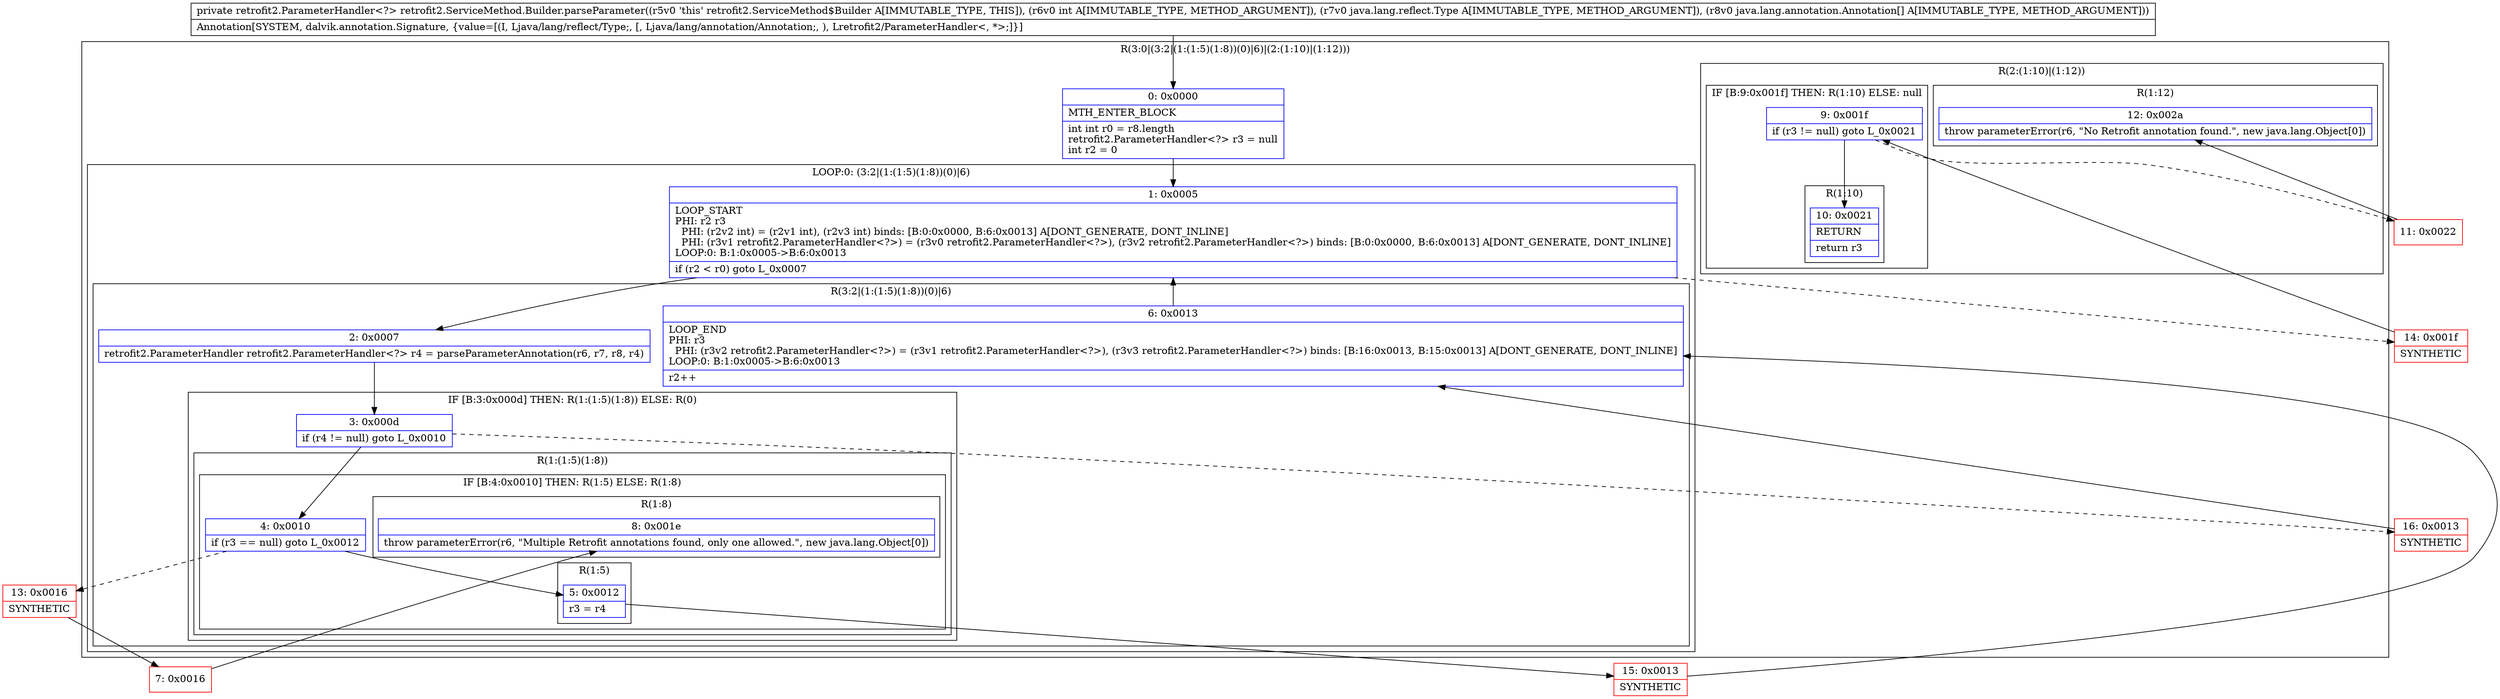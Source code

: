 digraph "CFG forretrofit2.ServiceMethod.Builder.parseParameter(ILjava\/lang\/reflect\/Type;[Ljava\/lang\/annotation\/Annotation;)Lretrofit2\/ParameterHandler;" {
subgraph cluster_Region_463036540 {
label = "R(3:0|(3:2|(1:(1:5)(1:8))(0)|6)|(2:(1:10)|(1:12)))";
node [shape=record,color=blue];
Node_0 [shape=record,label="{0\:\ 0x0000|MTH_ENTER_BLOCK\l|int int r0 = r8.length\lretrofit2.ParameterHandler\<?\> r3 = null\lint r2 = 0\l}"];
subgraph cluster_LoopRegion_796341604 {
label = "LOOP:0: (3:2|(1:(1:5)(1:8))(0)|6)";
node [shape=record,color=blue];
Node_1 [shape=record,label="{1\:\ 0x0005|LOOP_START\lPHI: r2 r3 \l  PHI: (r2v2 int) = (r2v1 int), (r2v3 int) binds: [B:0:0x0000, B:6:0x0013] A[DONT_GENERATE, DONT_INLINE]\l  PHI: (r3v1 retrofit2.ParameterHandler\<?\>) = (r3v0 retrofit2.ParameterHandler\<?\>), (r3v2 retrofit2.ParameterHandler\<?\>) binds: [B:0:0x0000, B:6:0x0013] A[DONT_GENERATE, DONT_INLINE]\lLOOP:0: B:1:0x0005\-\>B:6:0x0013\l|if (r2 \< r0) goto L_0x0007\l}"];
subgraph cluster_Region_1535326903 {
label = "R(3:2|(1:(1:5)(1:8))(0)|6)";
node [shape=record,color=blue];
Node_2 [shape=record,label="{2\:\ 0x0007|retrofit2.ParameterHandler retrofit2.ParameterHandler\<?\> r4 = parseParameterAnnotation(r6, r7, r8, r4)\l}"];
subgraph cluster_IfRegion_274541601 {
label = "IF [B:3:0x000d] THEN: R(1:(1:5)(1:8)) ELSE: R(0)";
node [shape=record,color=blue];
Node_3 [shape=record,label="{3\:\ 0x000d|if (r4 != null) goto L_0x0010\l}"];
subgraph cluster_Region_775233767 {
label = "R(1:(1:5)(1:8))";
node [shape=record,color=blue];
subgraph cluster_IfRegion_1490188526 {
label = "IF [B:4:0x0010] THEN: R(1:5) ELSE: R(1:8)";
node [shape=record,color=blue];
Node_4 [shape=record,label="{4\:\ 0x0010|if (r3 == null) goto L_0x0012\l}"];
subgraph cluster_Region_1314988034 {
label = "R(1:5)";
node [shape=record,color=blue];
Node_5 [shape=record,label="{5\:\ 0x0012|r3 = r4\l}"];
}
subgraph cluster_Region_382332941 {
label = "R(1:8)";
node [shape=record,color=blue];
Node_8 [shape=record,label="{8\:\ 0x001e|throw parameterError(r6, \"Multiple Retrofit annotations found, only one allowed.\", new java.lang.Object[0])\l}"];
}
}
}
subgraph cluster_Region_1144911203 {
label = "R(0)";
node [shape=record,color=blue];
}
}
Node_6 [shape=record,label="{6\:\ 0x0013|LOOP_END\lPHI: r3 \l  PHI: (r3v2 retrofit2.ParameterHandler\<?\>) = (r3v1 retrofit2.ParameterHandler\<?\>), (r3v3 retrofit2.ParameterHandler\<?\>) binds: [B:16:0x0013, B:15:0x0013] A[DONT_GENERATE, DONT_INLINE]\lLOOP:0: B:1:0x0005\-\>B:6:0x0013\l|r2++\l}"];
}
}
subgraph cluster_Region_1383539861 {
label = "R(2:(1:10)|(1:12))";
node [shape=record,color=blue];
subgraph cluster_IfRegion_1290759024 {
label = "IF [B:9:0x001f] THEN: R(1:10) ELSE: null";
node [shape=record,color=blue];
Node_9 [shape=record,label="{9\:\ 0x001f|if (r3 != null) goto L_0x0021\l}"];
subgraph cluster_Region_480602129 {
label = "R(1:10)";
node [shape=record,color=blue];
Node_10 [shape=record,label="{10\:\ 0x0021|RETURN\l|return r3\l}"];
}
}
subgraph cluster_Region_1438778404 {
label = "R(1:12)";
node [shape=record,color=blue];
Node_12 [shape=record,label="{12\:\ 0x002a|throw parameterError(r6, \"No Retrofit annotation found.\", new java.lang.Object[0])\l}"];
}
}
}
Node_7 [shape=record,color=red,label="{7\:\ 0x0016}"];
Node_11 [shape=record,color=red,label="{11\:\ 0x0022}"];
Node_13 [shape=record,color=red,label="{13\:\ 0x0016|SYNTHETIC\l}"];
Node_14 [shape=record,color=red,label="{14\:\ 0x001f|SYNTHETIC\l}"];
Node_15 [shape=record,color=red,label="{15\:\ 0x0013|SYNTHETIC\l}"];
Node_16 [shape=record,color=red,label="{16\:\ 0x0013|SYNTHETIC\l}"];
MethodNode[shape=record,label="{private retrofit2.ParameterHandler\<?\> retrofit2.ServiceMethod.Builder.parseParameter((r5v0 'this' retrofit2.ServiceMethod$Builder A[IMMUTABLE_TYPE, THIS]), (r6v0 int A[IMMUTABLE_TYPE, METHOD_ARGUMENT]), (r7v0 java.lang.reflect.Type A[IMMUTABLE_TYPE, METHOD_ARGUMENT]), (r8v0 java.lang.annotation.Annotation[] A[IMMUTABLE_TYPE, METHOD_ARGUMENT]))  | Annotation[SYSTEM, dalvik.annotation.Signature, \{value=[(I, Ljava\/lang\/reflect\/Type;, [, Ljava\/lang\/annotation\/Annotation;, ), Lretrofit2\/ParameterHandler\<, *\>;]\}]\l}"];
MethodNode -> Node_0;
Node_0 -> Node_1;
Node_1 -> Node_2;
Node_1 -> Node_14[style=dashed];
Node_2 -> Node_3;
Node_3 -> Node_4;
Node_3 -> Node_16[style=dashed];
Node_4 -> Node_5;
Node_4 -> Node_13[style=dashed];
Node_5 -> Node_15;
Node_6 -> Node_1;
Node_9 -> Node_10;
Node_9 -> Node_11[style=dashed];
Node_7 -> Node_8;
Node_11 -> Node_12;
Node_13 -> Node_7;
Node_14 -> Node_9;
Node_15 -> Node_6;
Node_16 -> Node_6;
}

